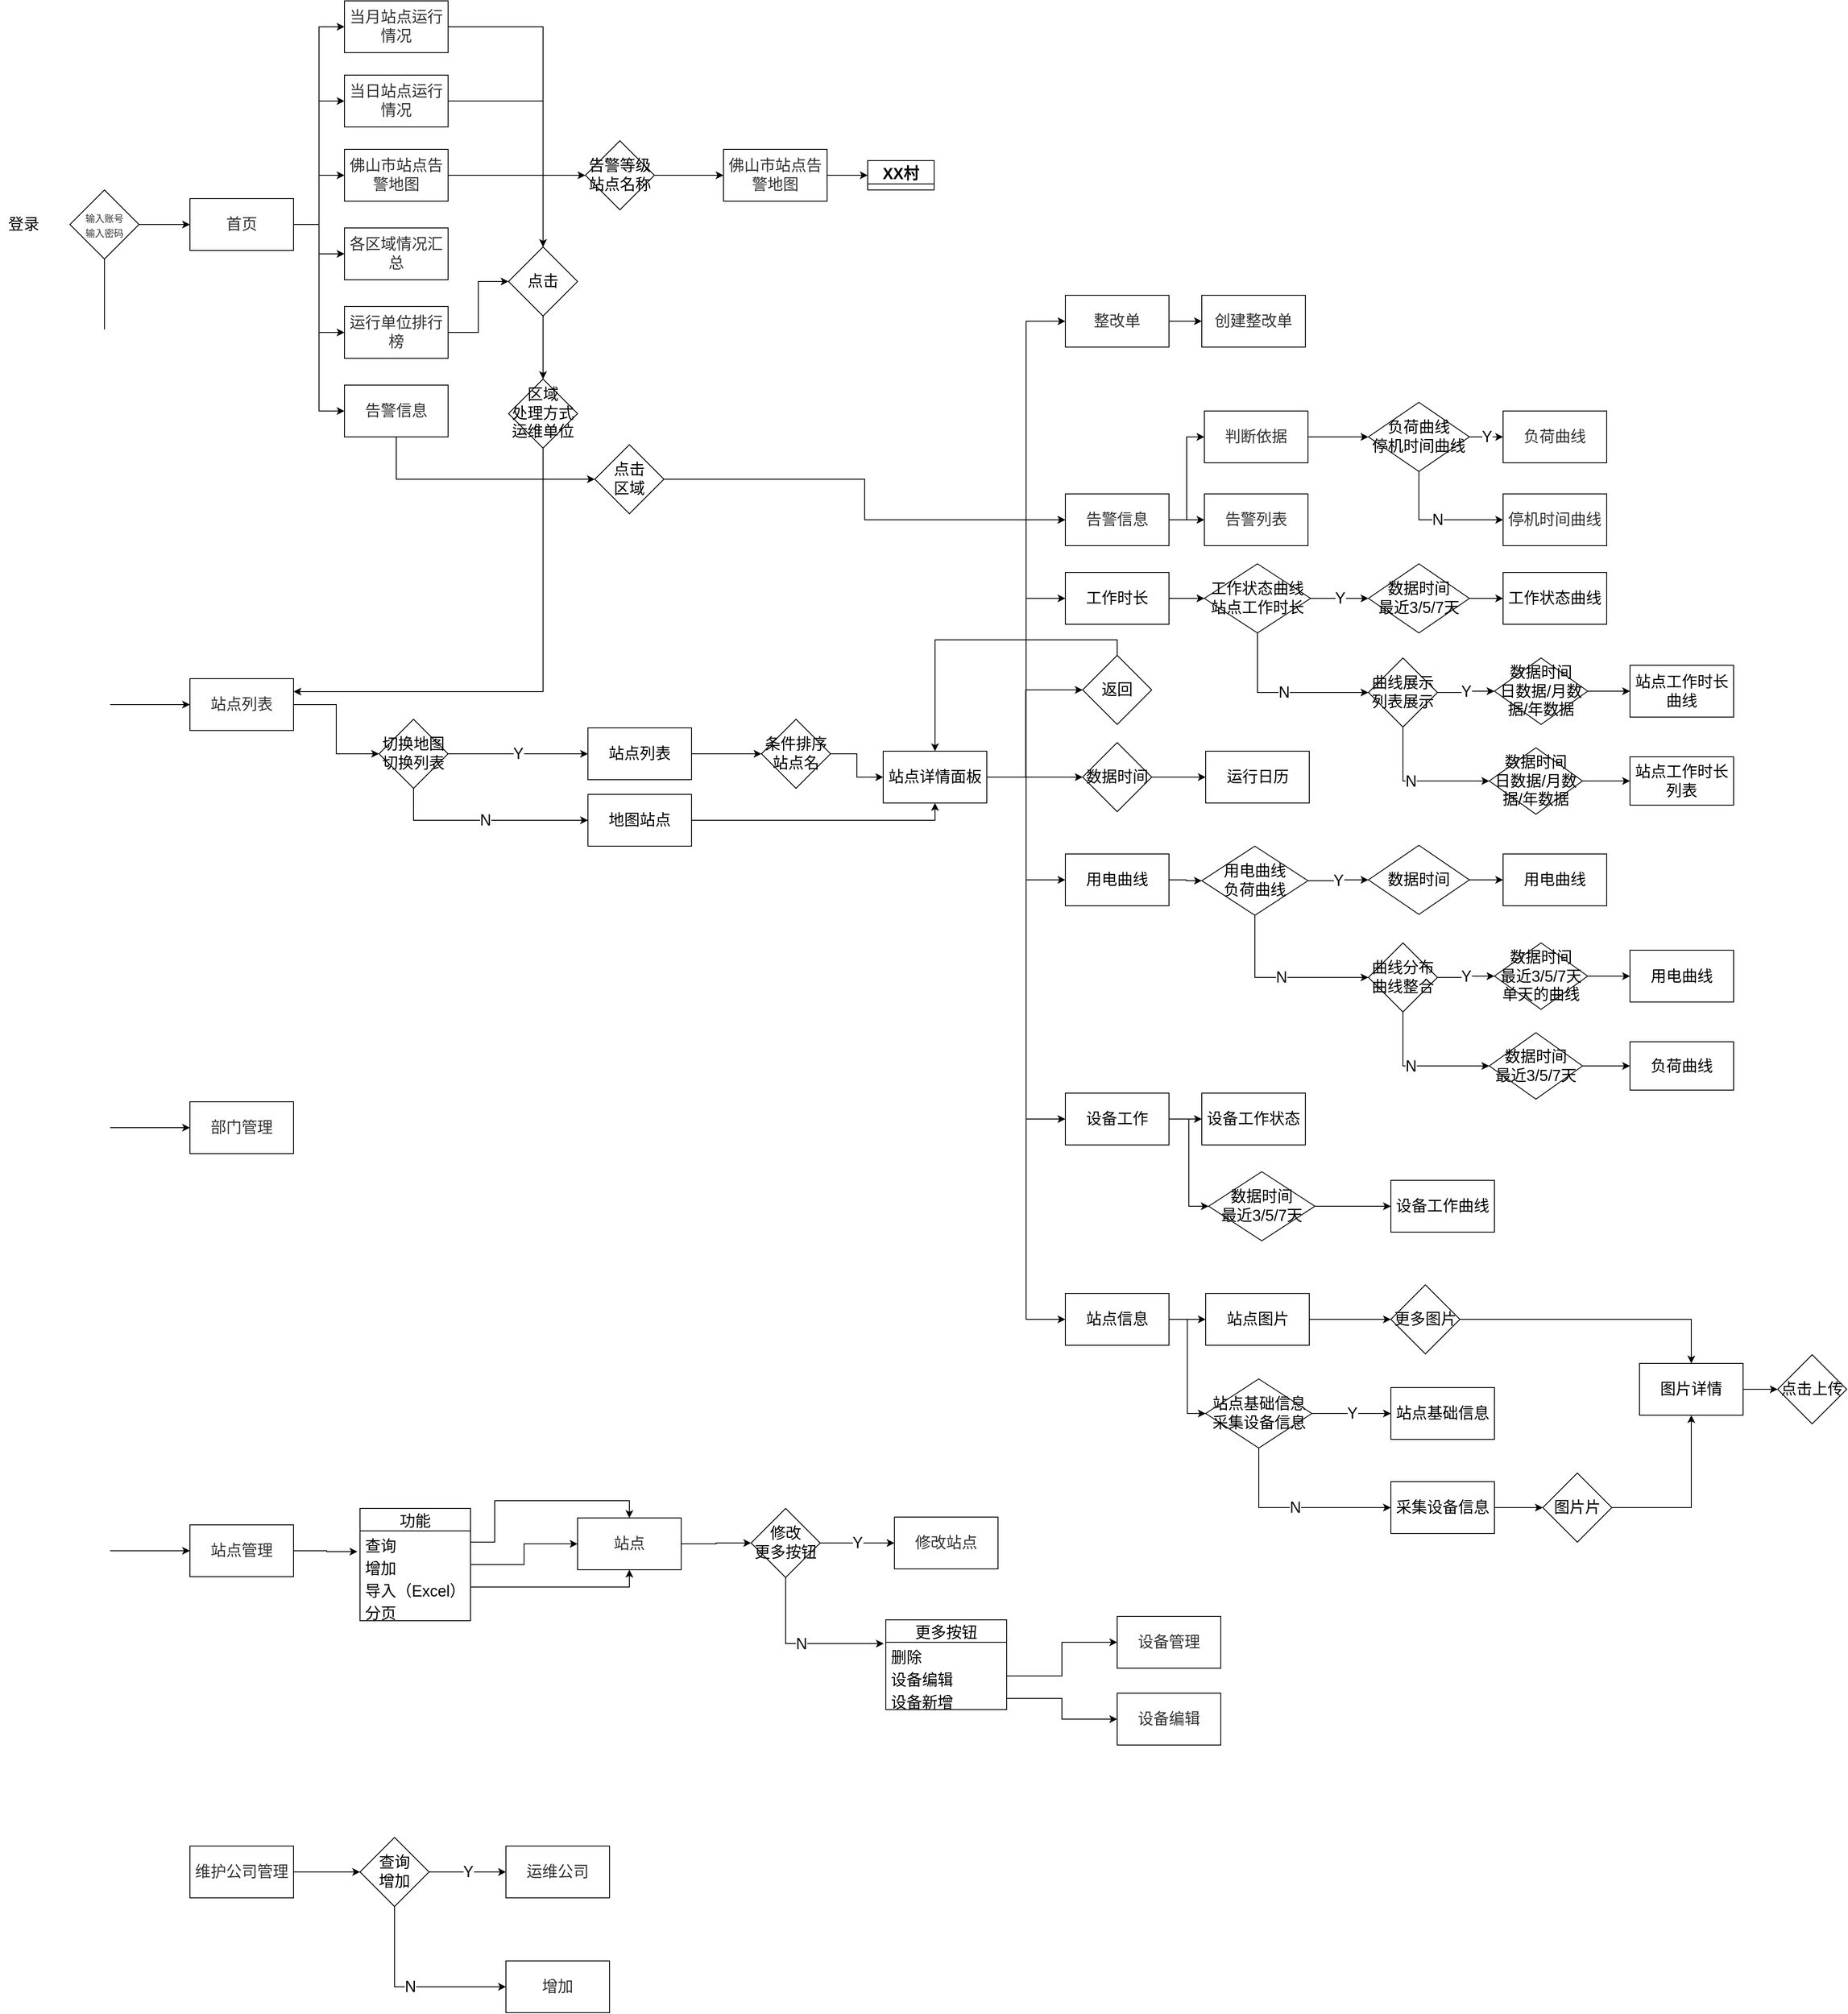 <mxfile version="20.2.3" type="github">
  <diagram name="Page-1" id="edf60f1a-56cd-e834-aa8a-f176f3a09ee4">
    <mxGraphModel dx="1483" dy="781" grid="0" gridSize="10" guides="1" tooltips="1" connect="1" arrows="1" fold="1" page="1" pageScale="1" pageWidth="3000" pageHeight="5000" background="none" math="0" shadow="0">
      <root>
        <mxCell id="0" />
        <mxCell id="1" parent="0" />
        <mxCell id="w_8EXkbutIeRQx0IGn0U-2" value="&lt;font style=&quot;font-size: 18px;&quot;&gt;登录&lt;/font&gt;" style="text;html=1;resizable=0;autosize=1;align=center;verticalAlign=middle;points=[];fillColor=none;strokeColor=none;rounded=0;" vertex="1" parent="1">
          <mxGeometry x="18" y="415" width="54" height="34" as="geometry" />
        </mxCell>
        <mxCell id="w_8EXkbutIeRQx0IGn0U-55" style="edgeStyle=orthogonalEdgeStyle;rounded=0;orthogonalLoop=1;jettySize=auto;html=1;entryX=0;entryY=0.5;entryDx=0;entryDy=0;fontFamily=Helvetica;fontSize=18;" edge="1" parent="1" source="w_8EXkbutIeRQx0IGn0U-3" target="w_8EXkbutIeRQx0IGn0U-7">
          <mxGeometry relative="1" as="geometry" />
        </mxCell>
        <mxCell id="w_8EXkbutIeRQx0IGn0U-56" style="edgeStyle=orthogonalEdgeStyle;rounded=0;orthogonalLoop=1;jettySize=auto;html=1;entryX=0;entryY=0.5;entryDx=0;entryDy=0;fontFamily=Helvetica;fontSize=18;" edge="1" parent="1" source="w_8EXkbutIeRQx0IGn0U-3" target="w_8EXkbutIeRQx0IGn0U-8">
          <mxGeometry relative="1" as="geometry" />
        </mxCell>
        <mxCell id="w_8EXkbutIeRQx0IGn0U-57" style="edgeStyle=orthogonalEdgeStyle;rounded=0;orthogonalLoop=1;jettySize=auto;html=1;entryX=0;entryY=0.5;entryDx=0;entryDy=0;fontFamily=Helvetica;fontSize=18;" edge="1" parent="1" source="w_8EXkbutIeRQx0IGn0U-3" target="w_8EXkbutIeRQx0IGn0U-9">
          <mxGeometry relative="1" as="geometry" />
        </mxCell>
        <mxCell id="w_8EXkbutIeRQx0IGn0U-59" style="edgeStyle=orthogonalEdgeStyle;rounded=0;orthogonalLoop=1;jettySize=auto;html=1;entryX=0;entryY=0.5;entryDx=0;entryDy=0;fontFamily=Helvetica;fontSize=18;" edge="1" parent="1" source="w_8EXkbutIeRQx0IGn0U-3" target="w_8EXkbutIeRQx0IGn0U-10">
          <mxGeometry relative="1" as="geometry" />
        </mxCell>
        <mxCell id="w_8EXkbutIeRQx0IGn0U-60" style="edgeStyle=orthogonalEdgeStyle;rounded=0;orthogonalLoop=1;jettySize=auto;html=1;entryX=0;entryY=0.5;entryDx=0;entryDy=0;fontFamily=Helvetica;fontSize=18;" edge="1" parent="1" source="w_8EXkbutIeRQx0IGn0U-3" target="w_8EXkbutIeRQx0IGn0U-11">
          <mxGeometry relative="1" as="geometry" />
        </mxCell>
        <mxCell id="w_8EXkbutIeRQx0IGn0U-61" style="edgeStyle=orthogonalEdgeStyle;rounded=0;orthogonalLoop=1;jettySize=auto;html=1;entryX=0;entryY=0.5;entryDx=0;entryDy=0;fontFamily=Helvetica;fontSize=18;" edge="1" parent="1" source="w_8EXkbutIeRQx0IGn0U-3" target="w_8EXkbutIeRQx0IGn0U-12">
          <mxGeometry relative="1" as="geometry" />
        </mxCell>
        <mxCell id="w_8EXkbutIeRQx0IGn0U-3" value="&lt;span style=&quot;color: rgb(50, 50, 50); font-size: 18px; background-color: rgba(255, 255, 255, 0.01);&quot;&gt;首页&lt;/span&gt;" style="rounded=0;whiteSpace=wrap;html=1;fontSize=14;" vertex="1" parent="1">
          <mxGeometry x="238" y="402" width="120" height="60" as="geometry" />
        </mxCell>
        <mxCell id="w_8EXkbutIeRQx0IGn0U-172" style="edgeStyle=orthogonalEdgeStyle;rounded=0;orthogonalLoop=1;jettySize=auto;html=1;entryX=0;entryY=0.5;entryDx=0;entryDy=0;fontFamily=Helvetica;fontSize=18;exitX=0.5;exitY=1;exitDx=0;exitDy=0;" edge="1" parent="1" source="w_8EXkbutIeRQx0IGn0U-4" target="w_8EXkbutIeRQx0IGn0U-13">
          <mxGeometry relative="1" as="geometry" />
        </mxCell>
        <mxCell id="w_8EXkbutIeRQx0IGn0U-173" style="edgeStyle=orthogonalEdgeStyle;rounded=0;orthogonalLoop=1;jettySize=auto;html=1;entryX=0;entryY=0.5;entryDx=0;entryDy=0;fontFamily=Helvetica;fontSize=18;" edge="1" parent="1" source="w_8EXkbutIeRQx0IGn0U-4" target="w_8EXkbutIeRQx0IGn0U-3">
          <mxGeometry relative="1" as="geometry" />
        </mxCell>
        <mxCell id="w_8EXkbutIeRQx0IGn0U-175" style="edgeStyle=orthogonalEdgeStyle;rounded=0;orthogonalLoop=1;jettySize=auto;html=1;entryX=0;entryY=0.5;entryDx=0;entryDy=0;fontFamily=Helvetica;fontSize=18;" edge="1" parent="1" source="w_8EXkbutIeRQx0IGn0U-4" target="w_8EXkbutIeRQx0IGn0U-174">
          <mxGeometry relative="1" as="geometry">
            <Array as="points">
              <mxPoint x="139" y="1478" />
            </Array>
          </mxGeometry>
        </mxCell>
        <mxCell id="w_8EXkbutIeRQx0IGn0U-210" style="edgeStyle=orthogonalEdgeStyle;rounded=0;orthogonalLoop=1;jettySize=auto;html=1;entryX=0;entryY=0.5;entryDx=0;entryDy=0;fontFamily=Helvetica;fontSize=18;" edge="1" parent="1" source="w_8EXkbutIeRQx0IGn0U-4" target="w_8EXkbutIeRQx0IGn0U-176">
          <mxGeometry relative="1" as="geometry">
            <Array as="points">
              <mxPoint x="139" y="1968" />
            </Array>
          </mxGeometry>
        </mxCell>
        <mxCell id="w_8EXkbutIeRQx0IGn0U-4" value="&lt;font face=&quot;Arial&quot; color=&quot;#323232&quot;&gt;&lt;span style=&quot;font-size: 11px; background-color: rgba(255, 255, 255, 0.01);&quot;&gt;输入账号&lt;br&gt;输入密码&lt;br&gt;&lt;/span&gt;&lt;/font&gt;" style="rhombus;whiteSpace=wrap;html=1;fontSize=14;" vertex="1" parent="1">
          <mxGeometry x="99" y="392" width="80" height="80" as="geometry" />
        </mxCell>
        <mxCell id="w_8EXkbutIeRQx0IGn0U-7" value="&lt;span style=&quot;color: rgb(50, 50, 50); font-size: 18px; background-color: rgba(255, 255, 255, 0.01);&quot;&gt;当月站点运行情况&lt;/span&gt;" style="rounded=0;whiteSpace=wrap;html=1;fontSize=14;" vertex="1" parent="1">
          <mxGeometry x="417" y="173" width="120" height="60" as="geometry" />
        </mxCell>
        <mxCell id="w_8EXkbutIeRQx0IGn0U-25" style="edgeStyle=orthogonalEdgeStyle;rounded=0;orthogonalLoop=1;jettySize=auto;html=1;fontFamily=Helvetica;fontSize=18;entryX=0.5;entryY=0;entryDx=0;entryDy=0;" edge="1" parent="1" source="w_8EXkbutIeRQx0IGn0U-8" target="w_8EXkbutIeRQx0IGn0U-18">
          <mxGeometry relative="1" as="geometry">
            <mxPoint x="651" y="289" as="targetPoint" />
          </mxGeometry>
        </mxCell>
        <mxCell id="w_8EXkbutIeRQx0IGn0U-8" value="&lt;span style=&quot;color: rgb(50, 50, 50); font-size: 18px; background-color: rgba(255, 255, 255, 0.01);&quot;&gt;当日站点运行情况&lt;/span&gt;" style="rounded=0;whiteSpace=wrap;html=1;fontSize=14;" vertex="1" parent="1">
          <mxGeometry x="417" y="259" width="120" height="60" as="geometry" />
        </mxCell>
        <mxCell id="w_8EXkbutIeRQx0IGn0U-30" style="edgeStyle=orthogonalEdgeStyle;rounded=0;orthogonalLoop=1;jettySize=auto;html=1;entryX=0;entryY=0.5;entryDx=0;entryDy=0;fontFamily=Helvetica;fontSize=18;" edge="1" parent="1" source="w_8EXkbutIeRQx0IGn0U-9" target="w_8EXkbutIeRQx0IGn0U-29">
          <mxGeometry relative="1" as="geometry" />
        </mxCell>
        <mxCell id="w_8EXkbutIeRQx0IGn0U-9" value="&lt;span style=&quot;color: rgb(50, 50, 50); font-size: 18px; background-color: rgba(255, 255, 255, 0.01);&quot;&gt;佛山市站点告警地图&lt;/span&gt;" style="rounded=0;whiteSpace=wrap;html=1;fontSize=14;" vertex="1" parent="1">
          <mxGeometry x="417" y="345" width="120" height="60" as="geometry" />
        </mxCell>
        <mxCell id="w_8EXkbutIeRQx0IGn0U-36" style="edgeStyle=orthogonalEdgeStyle;rounded=0;orthogonalLoop=1;jettySize=auto;html=1;fontFamily=Helvetica;fontSize=18;exitX=1;exitY=0.5;exitDx=0;exitDy=0;" edge="1" parent="1" source="w_8EXkbutIeRQx0IGn0U-11" target="w_8EXkbutIeRQx0IGn0U-18">
          <mxGeometry relative="1" as="geometry" />
        </mxCell>
        <mxCell id="w_8EXkbutIeRQx0IGn0U-10" value="&lt;font color=&quot;#323232&quot;&gt;&lt;span style=&quot;font-size: 18px; background-color: rgba(255, 255, 255, 0.01);&quot;&gt;各区域情况汇总&lt;/span&gt;&lt;/font&gt;" style="rounded=0;whiteSpace=wrap;html=1;fontSize=14;" vertex="1" parent="1">
          <mxGeometry x="417" y="436" width="120" height="60" as="geometry" />
        </mxCell>
        <mxCell id="w_8EXkbutIeRQx0IGn0U-11" value="&lt;font color=&quot;#323232&quot;&gt;&lt;span style=&quot;font-size: 18px; background-color: rgba(255, 255, 255, 0.01);&quot;&gt;运行单位排行榜&lt;/span&gt;&lt;/font&gt;" style="rounded=0;whiteSpace=wrap;html=1;fontSize=14;" vertex="1" parent="1">
          <mxGeometry x="417" y="527" width="120" height="60" as="geometry" />
        </mxCell>
        <mxCell id="w_8EXkbutIeRQx0IGn0U-43" style="edgeStyle=orthogonalEdgeStyle;rounded=0;orthogonalLoop=1;jettySize=auto;html=1;entryX=0;entryY=0.5;entryDx=0;entryDy=0;fontFamily=Helvetica;fontSize=18;" edge="1" parent="1" source="w_8EXkbutIeRQx0IGn0U-12" target="w_8EXkbutIeRQx0IGn0U-42">
          <mxGeometry relative="1" as="geometry">
            <Array as="points">
              <mxPoint x="477" y="727" />
            </Array>
          </mxGeometry>
        </mxCell>
        <mxCell id="w_8EXkbutIeRQx0IGn0U-12" value="&lt;font color=&quot;#323232&quot;&gt;&lt;span style=&quot;font-size: 18px; background-color: rgba(255, 255, 255, 0.01);&quot;&gt;告警信息&lt;/span&gt;&lt;/font&gt;" style="rounded=0;whiteSpace=wrap;html=1;fontSize=14;" vertex="1" parent="1">
          <mxGeometry x="417" y="618" width="120" height="60" as="geometry" />
        </mxCell>
        <mxCell id="w_8EXkbutIeRQx0IGn0U-47" style="edgeStyle=orthogonalEdgeStyle;rounded=0;orthogonalLoop=1;jettySize=auto;html=1;entryX=0;entryY=0.5;entryDx=0;entryDy=0;fontFamily=Helvetica;fontSize=18;" edge="1" parent="1" source="w_8EXkbutIeRQx0IGn0U-13" target="w_8EXkbutIeRQx0IGn0U-45">
          <mxGeometry relative="1" as="geometry" />
        </mxCell>
        <mxCell id="w_8EXkbutIeRQx0IGn0U-13" value="&lt;span style=&quot;color: rgb(50, 50, 50); font-size: 18px; background-color: rgba(255, 255, 255, 0.01);&quot;&gt;站点列表&lt;/span&gt;" style="rounded=0;whiteSpace=wrap;html=1;fontSize=14;" vertex="1" parent="1">
          <mxGeometry x="238" y="958" width="120" height="60" as="geometry" />
        </mxCell>
        <mxCell id="w_8EXkbutIeRQx0IGn0U-38" style="edgeStyle=orthogonalEdgeStyle;rounded=0;orthogonalLoop=1;jettySize=auto;html=1;entryX=0.5;entryY=0;entryDx=0;entryDy=0;fontFamily=Helvetica;fontSize=18;" edge="1" parent="1" source="w_8EXkbutIeRQx0IGn0U-18" target="w_8EXkbutIeRQx0IGn0U-37">
          <mxGeometry relative="1" as="geometry" />
        </mxCell>
        <mxCell id="w_8EXkbutIeRQx0IGn0U-18" value="点击&lt;br&gt;" style="rhombus;whiteSpace=wrap;html=1;fontFamily=Helvetica;fontSize=18;" vertex="1" parent="1">
          <mxGeometry x="607" y="458" width="80" height="80" as="geometry" />
        </mxCell>
        <mxCell id="w_8EXkbutIeRQx0IGn0U-19" value="" style="edgeStyle=orthogonalEdgeStyle;rounded=0;orthogonalLoop=1;jettySize=auto;html=1;fontFamily=Helvetica;fontSize=18;entryX=0.5;entryY=0;entryDx=0;entryDy=0;endArrow=none;" edge="1" parent="1" source="w_8EXkbutIeRQx0IGn0U-7" target="w_8EXkbutIeRQx0IGn0U-18">
          <mxGeometry relative="1" as="geometry">
            <mxPoint x="358" y="782" as="targetPoint" />
            <mxPoint x="537" y="203.0" as="sourcePoint" />
            <Array as="points" />
          </mxGeometry>
        </mxCell>
        <mxCell id="w_8EXkbutIeRQx0IGn0U-51" style="edgeStyle=orthogonalEdgeStyle;rounded=0;orthogonalLoop=1;jettySize=auto;html=1;fontFamily=Helvetica;fontSize=18;" edge="1" parent="1" source="w_8EXkbutIeRQx0IGn0U-23" target="w_8EXkbutIeRQx0IGn0U-46">
          <mxGeometry relative="1" as="geometry" />
        </mxCell>
        <mxCell id="w_8EXkbutIeRQx0IGn0U-23" value="站点列表" style="rounded=0;whiteSpace=wrap;html=1;fontFamily=Helvetica;fontSize=18;" vertex="1" parent="1">
          <mxGeometry x="699" y="1015" width="120" height="60" as="geometry" />
        </mxCell>
        <mxCell id="w_8EXkbutIeRQx0IGn0U-32" style="edgeStyle=orthogonalEdgeStyle;rounded=0;orthogonalLoop=1;jettySize=auto;html=1;entryX=0;entryY=0.5;entryDx=0;entryDy=0;fontFamily=Helvetica;fontSize=18;" edge="1" parent="1" source="w_8EXkbutIeRQx0IGn0U-29" target="w_8EXkbutIeRQx0IGn0U-31">
          <mxGeometry relative="1" as="geometry" />
        </mxCell>
        <mxCell id="w_8EXkbutIeRQx0IGn0U-29" value="告警等级&lt;br&gt;站点名称" style="rhombus;whiteSpace=wrap;html=1;fontFamily=Helvetica;fontSize=18;" vertex="1" parent="1">
          <mxGeometry x="696" y="335" width="80" height="80" as="geometry" />
        </mxCell>
        <mxCell id="w_8EXkbutIeRQx0IGn0U-35" style="edgeStyle=orthogonalEdgeStyle;rounded=0;orthogonalLoop=1;jettySize=auto;html=1;exitX=1;exitY=0.5;exitDx=0;exitDy=0;entryX=0;entryY=0.5;entryDx=0;entryDy=0;fontFamily=Helvetica;fontSize=18;" edge="1" parent="1" source="w_8EXkbutIeRQx0IGn0U-31" target="w_8EXkbutIeRQx0IGn0U-33">
          <mxGeometry relative="1" as="geometry" />
        </mxCell>
        <mxCell id="w_8EXkbutIeRQx0IGn0U-31" value="&lt;font color=&quot;#323232&quot;&gt;&lt;span style=&quot;font-size: 18px; background-color: rgba(255, 255, 255, 0.01);&quot;&gt;佛山市站点告警地图&lt;/span&gt;&lt;/font&gt;" style="rounded=0;whiteSpace=wrap;html=1;fontSize=14;" vertex="1" parent="1">
          <mxGeometry x="856" y="345" width="120" height="60" as="geometry" />
        </mxCell>
        <mxCell id="w_8EXkbutIeRQx0IGn0U-33" value="XX村" style="swimlane;fontFamily=Helvetica;fontSize=18;startSize=27;" vertex="1" collapsed="1" parent="1">
          <mxGeometry x="1023" y="358" width="77" height="34" as="geometry">
            <mxRectangle x="1032" y="308" width="144" height="134" as="alternateBounds" />
          </mxGeometry>
        </mxCell>
        <mxCell id="w_8EXkbutIeRQx0IGn0U-34" value="告警时间&lt;br&gt;告警等级&lt;br&gt;告警内容" style="text;html=1;align=center;verticalAlign=middle;resizable=0;points=[];autosize=1;strokeColor=none;fillColor=none;fontSize=18;fontFamily=Helvetica;" vertex="1" parent="w_8EXkbutIeRQx0IGn0U-33">
          <mxGeometry x="29" y="42" width="90" height="77" as="geometry" />
        </mxCell>
        <mxCell id="w_8EXkbutIeRQx0IGn0U-39" style="edgeStyle=orthogonalEdgeStyle;rounded=0;orthogonalLoop=1;jettySize=auto;html=1;entryX=1;entryY=0.25;entryDx=0;entryDy=0;fontFamily=Helvetica;fontSize=18;exitX=0.5;exitY=1;exitDx=0;exitDy=0;" edge="1" parent="1" source="w_8EXkbutIeRQx0IGn0U-37" target="w_8EXkbutIeRQx0IGn0U-13">
          <mxGeometry relative="1" as="geometry" />
        </mxCell>
        <mxCell id="w_8EXkbutIeRQx0IGn0U-37" value="区域&lt;br&gt;处理方式&lt;br&gt;运维单位" style="rhombus;whiteSpace=wrap;html=1;fontFamily=Helvetica;fontSize=18;" vertex="1" parent="1">
          <mxGeometry x="607" y="611" width="80" height="80" as="geometry" />
        </mxCell>
        <mxCell id="w_8EXkbutIeRQx0IGn0U-131" style="edgeStyle=orthogonalEdgeStyle;rounded=0;orthogonalLoop=1;jettySize=auto;html=1;entryX=0;entryY=0.5;entryDx=0;entryDy=0;fontFamily=Helvetica;fontSize=18;" edge="1" parent="1" source="w_8EXkbutIeRQx0IGn0U-40" target="w_8EXkbutIeRQx0IGn0U-129">
          <mxGeometry relative="1" as="geometry" />
        </mxCell>
        <mxCell id="w_8EXkbutIeRQx0IGn0U-132" style="edgeStyle=orthogonalEdgeStyle;rounded=0;orthogonalLoop=1;jettySize=auto;html=1;entryX=0;entryY=0.5;entryDx=0;entryDy=0;fontFamily=Helvetica;fontSize=18;" edge="1" parent="1" source="w_8EXkbutIeRQx0IGn0U-40" target="w_8EXkbutIeRQx0IGn0U-128">
          <mxGeometry relative="1" as="geometry" />
        </mxCell>
        <mxCell id="w_8EXkbutIeRQx0IGn0U-40" value="&lt;font color=&quot;#323232&quot;&gt;&lt;span style=&quot;font-size: 18px; background-color: rgba(255, 255, 255, 0.01);&quot;&gt;告警信息&lt;/span&gt;&lt;/font&gt;" style="rounded=0;whiteSpace=wrap;html=1;fontSize=14;" vertex="1" parent="1">
          <mxGeometry x="1252" y="744" width="120" height="60" as="geometry" />
        </mxCell>
        <mxCell id="w_8EXkbutIeRQx0IGn0U-44" style="edgeStyle=orthogonalEdgeStyle;rounded=0;orthogonalLoop=1;jettySize=auto;html=1;entryX=0;entryY=0.5;entryDx=0;entryDy=0;fontFamily=Helvetica;fontSize=18;" edge="1" parent="1" source="w_8EXkbutIeRQx0IGn0U-42" target="w_8EXkbutIeRQx0IGn0U-40">
          <mxGeometry relative="1" as="geometry" />
        </mxCell>
        <mxCell id="w_8EXkbutIeRQx0IGn0U-42" value="点击&lt;br&gt;区域" style="rhombus;whiteSpace=wrap;html=1;fontFamily=Helvetica;fontSize=18;" vertex="1" parent="1">
          <mxGeometry x="707" y="687" width="80" height="80" as="geometry" />
        </mxCell>
        <mxCell id="w_8EXkbutIeRQx0IGn0U-49" value="Y" style="edgeStyle=orthogonalEdgeStyle;rounded=0;orthogonalLoop=1;jettySize=auto;html=1;entryX=0;entryY=0.5;entryDx=0;entryDy=0;fontFamily=Helvetica;fontSize=18;" edge="1" parent="1" source="w_8EXkbutIeRQx0IGn0U-45" target="w_8EXkbutIeRQx0IGn0U-23">
          <mxGeometry relative="1" as="geometry" />
        </mxCell>
        <mxCell id="w_8EXkbutIeRQx0IGn0U-50" value="N" style="edgeStyle=orthogonalEdgeStyle;rounded=0;orthogonalLoop=1;jettySize=auto;html=1;entryX=0;entryY=0.5;entryDx=0;entryDy=0;fontFamily=Helvetica;fontSize=18;exitX=0.5;exitY=1;exitDx=0;exitDy=0;" edge="1" parent="1" source="w_8EXkbutIeRQx0IGn0U-45" target="w_8EXkbutIeRQx0IGn0U-48">
          <mxGeometry relative="1" as="geometry" />
        </mxCell>
        <mxCell id="w_8EXkbutIeRQx0IGn0U-45" value="切换地图&lt;br&gt;切换列表" style="rhombus;whiteSpace=wrap;html=1;fontFamily=Helvetica;fontSize=18;" vertex="1" parent="1">
          <mxGeometry x="457" y="1005" width="80" height="80" as="geometry" />
        </mxCell>
        <mxCell id="w_8EXkbutIeRQx0IGn0U-54" style="edgeStyle=orthogonalEdgeStyle;rounded=0;orthogonalLoop=1;jettySize=auto;html=1;entryX=0;entryY=0.5;entryDx=0;entryDy=0;fontFamily=Helvetica;fontSize=18;" edge="1" parent="1" source="w_8EXkbutIeRQx0IGn0U-46" target="w_8EXkbutIeRQx0IGn0U-52">
          <mxGeometry relative="1" as="geometry" />
        </mxCell>
        <mxCell id="w_8EXkbutIeRQx0IGn0U-46" value="条件排序&lt;br&gt;站点名" style="rhombus;whiteSpace=wrap;html=1;fontFamily=Helvetica;fontSize=18;" vertex="1" parent="1">
          <mxGeometry x="900" y="1005" width="80" height="80" as="geometry" />
        </mxCell>
        <mxCell id="w_8EXkbutIeRQx0IGn0U-53" style="edgeStyle=orthogonalEdgeStyle;rounded=0;orthogonalLoop=1;jettySize=auto;html=1;entryX=0.5;entryY=1;entryDx=0;entryDy=0;fontFamily=Helvetica;fontSize=18;" edge="1" parent="1" source="w_8EXkbutIeRQx0IGn0U-48" target="w_8EXkbutIeRQx0IGn0U-52">
          <mxGeometry relative="1" as="geometry" />
        </mxCell>
        <mxCell id="w_8EXkbutIeRQx0IGn0U-48" value="地图站点" style="rounded=0;whiteSpace=wrap;html=1;fontFamily=Helvetica;fontSize=18;" vertex="1" parent="1">
          <mxGeometry x="699" y="1092" width="120" height="60" as="geometry" />
        </mxCell>
        <mxCell id="w_8EXkbutIeRQx0IGn0U-73" style="edgeStyle=orthogonalEdgeStyle;rounded=0;orthogonalLoop=1;jettySize=auto;html=1;entryX=0;entryY=0.5;entryDx=0;entryDy=0;fontFamily=Helvetica;fontSize=18;" edge="1" parent="1" source="w_8EXkbutIeRQx0IGn0U-52" target="w_8EXkbutIeRQx0IGn0U-62">
          <mxGeometry relative="1" as="geometry" />
        </mxCell>
        <mxCell id="w_8EXkbutIeRQx0IGn0U-74" style="edgeStyle=orthogonalEdgeStyle;rounded=0;orthogonalLoop=1;jettySize=auto;html=1;entryX=0;entryY=0.5;entryDx=0;entryDy=0;fontFamily=Helvetica;fontSize=18;" edge="1" parent="1" source="w_8EXkbutIeRQx0IGn0U-52" target="w_8EXkbutIeRQx0IGn0U-40">
          <mxGeometry relative="1" as="geometry" />
        </mxCell>
        <mxCell id="w_8EXkbutIeRQx0IGn0U-109" style="edgeStyle=orthogonalEdgeStyle;rounded=0;orthogonalLoop=1;jettySize=auto;html=1;fontFamily=Helvetica;fontSize=18;" edge="1" parent="1" source="w_8EXkbutIeRQx0IGn0U-52" target="w_8EXkbutIeRQx0IGn0U-108">
          <mxGeometry relative="1" as="geometry" />
        </mxCell>
        <mxCell id="w_8EXkbutIeRQx0IGn0U-111" style="edgeStyle=orthogonalEdgeStyle;rounded=0;orthogonalLoop=1;jettySize=auto;html=1;entryX=0;entryY=0.5;entryDx=0;entryDy=0;fontFamily=Helvetica;fontSize=18;" edge="1" parent="1" source="w_8EXkbutIeRQx0IGn0U-52" target="w_8EXkbutIeRQx0IGn0U-65">
          <mxGeometry relative="1" as="geometry" />
        </mxCell>
        <mxCell id="w_8EXkbutIeRQx0IGn0U-142" style="edgeStyle=orthogonalEdgeStyle;rounded=0;orthogonalLoop=1;jettySize=auto;html=1;entryX=0;entryY=0.5;entryDx=0;entryDy=0;fontFamily=Helvetica;fontSize=18;" edge="1" parent="1" source="w_8EXkbutIeRQx0IGn0U-52" target="w_8EXkbutIeRQx0IGn0U-64">
          <mxGeometry relative="1" as="geometry" />
        </mxCell>
        <mxCell id="w_8EXkbutIeRQx0IGn0U-162" style="edgeStyle=orthogonalEdgeStyle;rounded=0;orthogonalLoop=1;jettySize=auto;html=1;entryX=0;entryY=0.5;entryDx=0;entryDy=0;fontFamily=Helvetica;fontSize=18;" edge="1" parent="1" source="w_8EXkbutIeRQx0IGn0U-52" target="w_8EXkbutIeRQx0IGn0U-143">
          <mxGeometry relative="1" as="geometry" />
        </mxCell>
        <mxCell id="w_8EXkbutIeRQx0IGn0U-165" style="edgeStyle=orthogonalEdgeStyle;rounded=0;orthogonalLoop=1;jettySize=auto;html=1;entryX=0;entryY=0.5;entryDx=0;entryDy=0;fontFamily=Helvetica;fontSize=18;" edge="1" parent="1" source="w_8EXkbutIeRQx0IGn0U-52" target="w_8EXkbutIeRQx0IGn0U-164">
          <mxGeometry relative="1" as="geometry" />
        </mxCell>
        <mxCell id="w_8EXkbutIeRQx0IGn0U-169" style="edgeStyle=orthogonalEdgeStyle;rounded=0;orthogonalLoop=1;jettySize=auto;html=1;entryX=0;entryY=0.5;entryDx=0;entryDy=0;fontFamily=Helvetica;fontSize=18;" edge="1" parent="1" source="w_8EXkbutIeRQx0IGn0U-52" target="w_8EXkbutIeRQx0IGn0U-168">
          <mxGeometry relative="1" as="geometry">
            <Array as="points">
              <mxPoint x="1206" y="1072" />
              <mxPoint x="1206" y="971" />
            </Array>
          </mxGeometry>
        </mxCell>
        <mxCell id="w_8EXkbutIeRQx0IGn0U-52" value="站点详情面板" style="rounded=0;whiteSpace=wrap;html=1;fontFamily=Helvetica;fontSize=18;" vertex="1" parent="1">
          <mxGeometry x="1041" y="1042" width="120" height="60" as="geometry" />
        </mxCell>
        <mxCell id="w_8EXkbutIeRQx0IGn0U-77" style="edgeStyle=orthogonalEdgeStyle;rounded=0;orthogonalLoop=1;jettySize=auto;html=1;entryX=0;entryY=0.5;entryDx=0;entryDy=0;fontFamily=Helvetica;fontSize=18;" edge="1" parent="1" source="w_8EXkbutIeRQx0IGn0U-62" target="w_8EXkbutIeRQx0IGn0U-75">
          <mxGeometry relative="1" as="geometry" />
        </mxCell>
        <mxCell id="w_8EXkbutIeRQx0IGn0U-62" value="工作时长" style="rounded=0;whiteSpace=wrap;html=1;fontFamily=Helvetica;fontSize=18;" vertex="1" parent="1">
          <mxGeometry x="1252" y="835" width="120" height="60" as="geometry" />
        </mxCell>
        <mxCell id="w_8EXkbutIeRQx0IGn0U-63" value="设备工作曲线" style="rounded=0;whiteSpace=wrap;html=1;fontFamily=Helvetica;fontSize=18;" vertex="1" parent="1">
          <mxGeometry x="1629" y="1539" width="120" height="60" as="geometry" />
        </mxCell>
        <mxCell id="w_8EXkbutIeRQx0IGn0U-139" style="edgeStyle=orthogonalEdgeStyle;rounded=0;orthogonalLoop=1;jettySize=auto;html=1;entryX=0;entryY=0.5;entryDx=0;entryDy=0;fontFamily=Helvetica;fontSize=18;" edge="1" parent="1" source="w_8EXkbutIeRQx0IGn0U-64" target="w_8EXkbutIeRQx0IGn0U-100">
          <mxGeometry relative="1" as="geometry" />
        </mxCell>
        <mxCell id="w_8EXkbutIeRQx0IGn0U-140" style="edgeStyle=orthogonalEdgeStyle;rounded=0;orthogonalLoop=1;jettySize=auto;html=1;entryX=0;entryY=0.5;entryDx=0;entryDy=0;fontFamily=Helvetica;fontSize=18;" edge="1" parent="1" source="w_8EXkbutIeRQx0IGn0U-64" target="w_8EXkbutIeRQx0IGn0U-138">
          <mxGeometry relative="1" as="geometry" />
        </mxCell>
        <mxCell id="w_8EXkbutIeRQx0IGn0U-64" value="设备工作" style="rounded=0;whiteSpace=wrap;html=1;fontFamily=Helvetica;fontSize=18;" vertex="1" parent="1">
          <mxGeometry x="1252" y="1438" width="120" height="60" as="geometry" />
        </mxCell>
        <mxCell id="w_8EXkbutIeRQx0IGn0U-97" style="edgeStyle=orthogonalEdgeStyle;rounded=0;orthogonalLoop=1;jettySize=auto;html=1;fontFamily=Helvetica;fontSize=18;" edge="1" parent="1" source="w_8EXkbutIeRQx0IGn0U-65" target="w_8EXkbutIeRQx0IGn0U-96">
          <mxGeometry relative="1" as="geometry" />
        </mxCell>
        <mxCell id="w_8EXkbutIeRQx0IGn0U-65" value="用电曲线" style="rounded=0;whiteSpace=wrap;html=1;fontFamily=Helvetica;fontSize=18;" vertex="1" parent="1">
          <mxGeometry x="1252" y="1161" width="120" height="60" as="geometry" />
        </mxCell>
        <mxCell id="w_8EXkbutIeRQx0IGn0U-66" value="运行日历" style="rounded=0;whiteSpace=wrap;html=1;fontFamily=Helvetica;fontSize=18;" vertex="1" parent="1">
          <mxGeometry x="1414.5" y="1042" width="120" height="60" as="geometry" />
        </mxCell>
        <mxCell id="w_8EXkbutIeRQx0IGn0U-79" value="Y" style="edgeStyle=orthogonalEdgeStyle;rounded=0;orthogonalLoop=1;jettySize=auto;html=1;entryX=0;entryY=0.5;entryDx=0;entryDy=0;fontFamily=Helvetica;fontSize=18;" edge="1" parent="1" source="w_8EXkbutIeRQx0IGn0U-75" target="w_8EXkbutIeRQx0IGn0U-83">
          <mxGeometry relative="1" as="geometry">
            <mxPoint x="1627" y="865.0" as="targetPoint" />
          </mxGeometry>
        </mxCell>
        <mxCell id="w_8EXkbutIeRQx0IGn0U-80" value="N" style="edgeStyle=orthogonalEdgeStyle;rounded=0;orthogonalLoop=1;jettySize=auto;html=1;fontFamily=Helvetica;fontSize=18;exitX=0.5;exitY=1;exitDx=0;exitDy=0;entryX=0;entryY=0.5;entryDx=0;entryDy=0;" edge="1" parent="1" source="w_8EXkbutIeRQx0IGn0U-75" target="w_8EXkbutIeRQx0IGn0U-88">
          <mxGeometry relative="1" as="geometry">
            <mxPoint x="1574" y="974" as="targetPoint" />
            <Array as="points">
              <mxPoint x="1475" y="974" />
              <mxPoint x="1603" y="974" />
            </Array>
          </mxGeometry>
        </mxCell>
        <mxCell id="w_8EXkbutIeRQx0IGn0U-75" value="工作状态曲线&lt;br&gt;站点工作时长" style="rhombus;whiteSpace=wrap;html=1;fontFamily=Helvetica;fontSize=18;" vertex="1" parent="1">
          <mxGeometry x="1413" y="825" width="123" height="80" as="geometry" />
        </mxCell>
        <mxCell id="w_8EXkbutIeRQx0IGn0U-87" style="edgeStyle=orthogonalEdgeStyle;rounded=0;orthogonalLoop=1;jettySize=auto;html=1;entryX=0;entryY=0.5;entryDx=0;entryDy=0;fontFamily=Helvetica;fontSize=18;" edge="1" parent="1" source="w_8EXkbutIeRQx0IGn0U-83" target="w_8EXkbutIeRQx0IGn0U-84">
          <mxGeometry relative="1" as="geometry" />
        </mxCell>
        <mxCell id="w_8EXkbutIeRQx0IGn0U-83" value="数据时间&lt;br&gt;最近3/5/7天" style="rhombus;whiteSpace=wrap;html=1;fontFamily=Helvetica;fontSize=18;" vertex="1" parent="1">
          <mxGeometry x="1603" y="825" width="117" height="80" as="geometry" />
        </mxCell>
        <mxCell id="w_8EXkbutIeRQx0IGn0U-84" value="工作状态曲线" style="rounded=0;whiteSpace=wrap;html=1;fontFamily=Helvetica;fontSize=18;" vertex="1" parent="1">
          <mxGeometry x="1759" y="835" width="120" height="60" as="geometry" />
        </mxCell>
        <mxCell id="w_8EXkbutIeRQx0IGn0U-91" value="Y" style="edgeStyle=orthogonalEdgeStyle;rounded=0;orthogonalLoop=1;jettySize=auto;html=1;entryX=0;entryY=0.5;entryDx=0;entryDy=0;fontFamily=Helvetica;fontSize=18;" edge="1" parent="1" source="w_8EXkbutIeRQx0IGn0U-88" target="w_8EXkbutIeRQx0IGn0U-90">
          <mxGeometry relative="1" as="geometry" />
        </mxCell>
        <mxCell id="w_8EXkbutIeRQx0IGn0U-93" style="edgeStyle=orthogonalEdgeStyle;rounded=0;orthogonalLoop=1;jettySize=auto;html=1;entryX=0;entryY=0.5;entryDx=0;entryDy=0;fontFamily=Helvetica;fontSize=18;" edge="1" parent="1" source="w_8EXkbutIeRQx0IGn0U-88" target="w_8EXkbutIeRQx0IGn0U-105">
          <mxGeometry relative="1" as="geometry">
            <mxPoint x="1743" y="1077" as="targetPoint" />
            <Array as="points">
              <mxPoint x="1643" y="1077" />
            </Array>
          </mxGeometry>
        </mxCell>
        <mxCell id="w_8EXkbutIeRQx0IGn0U-94" value="N&lt;br&gt;" style="edgeLabel;html=1;align=center;verticalAlign=middle;resizable=0;points=[];fontSize=18;fontFamily=Helvetica;" vertex="1" connectable="0" parent="w_8EXkbutIeRQx0IGn0U-93">
          <mxGeometry x="-0.125" relative="1" as="geometry">
            <mxPoint as="offset" />
          </mxGeometry>
        </mxCell>
        <mxCell id="w_8EXkbutIeRQx0IGn0U-88" value="曲线展示&lt;br&gt;列表展示" style="rhombus;whiteSpace=wrap;html=1;fontFamily=Helvetica;fontSize=18;" vertex="1" parent="1">
          <mxGeometry x="1603" y="934" width="80" height="80" as="geometry" />
        </mxCell>
        <mxCell id="w_8EXkbutIeRQx0IGn0U-107" style="edgeStyle=orthogonalEdgeStyle;rounded=0;orthogonalLoop=1;jettySize=auto;html=1;entryX=0;entryY=0.5;entryDx=0;entryDy=0;fontFamily=Helvetica;fontSize=18;" edge="1" parent="1" source="w_8EXkbutIeRQx0IGn0U-90" target="w_8EXkbutIeRQx0IGn0U-102">
          <mxGeometry relative="1" as="geometry" />
        </mxCell>
        <mxCell id="w_8EXkbutIeRQx0IGn0U-90" value="数据时间&lt;br&gt;日数据/月数据/年数据" style="rhombus;whiteSpace=wrap;html=1;fontFamily=Helvetica;fontSize=18;" vertex="1" parent="1">
          <mxGeometry x="1749" y="934" width="108" height="77" as="geometry" />
        </mxCell>
        <mxCell id="w_8EXkbutIeRQx0IGn0U-126" value="Y" style="edgeStyle=orthogonalEdgeStyle;rounded=0;orthogonalLoop=1;jettySize=auto;html=1;entryX=0;entryY=0.5;entryDx=0;entryDy=0;fontFamily=Helvetica;fontSize=18;" edge="1" parent="1" source="w_8EXkbutIeRQx0IGn0U-96" target="w_8EXkbutIeRQx0IGn0U-124">
          <mxGeometry relative="1" as="geometry" />
        </mxCell>
        <mxCell id="w_8EXkbutIeRQx0IGn0U-127" value="N" style="edgeStyle=orthogonalEdgeStyle;rounded=0;orthogonalLoop=1;jettySize=auto;html=1;entryX=0;entryY=0.5;entryDx=0;entryDy=0;fontFamily=Helvetica;fontSize=18;exitX=0.5;exitY=1;exitDx=0;exitDy=0;" edge="1" parent="1" source="w_8EXkbutIeRQx0IGn0U-96" target="w_8EXkbutIeRQx0IGn0U-116">
          <mxGeometry relative="1" as="geometry" />
        </mxCell>
        <mxCell id="w_8EXkbutIeRQx0IGn0U-96" value="用电曲线&lt;br&gt;负荷曲线" style="rhombus;whiteSpace=wrap;html=1;fontFamily=Helvetica;fontSize=18;" vertex="1" parent="1">
          <mxGeometry x="1410" y="1152" width="123" height="80" as="geometry" />
        </mxCell>
        <mxCell id="w_8EXkbutIeRQx0IGn0U-100" value="设备工作状态" style="rounded=0;whiteSpace=wrap;html=1;fontFamily=Helvetica;fontSize=18;" vertex="1" parent="1">
          <mxGeometry x="1410" y="1438" width="120" height="60" as="geometry" />
        </mxCell>
        <mxCell id="w_8EXkbutIeRQx0IGn0U-102" value="站点工作时长曲线" style="rounded=0;whiteSpace=wrap;html=1;fontFamily=Helvetica;fontSize=18;" vertex="1" parent="1">
          <mxGeometry x="1906" y="942.5" width="120" height="60" as="geometry" />
        </mxCell>
        <mxCell id="w_8EXkbutIeRQx0IGn0U-104" value="站点工作时长列表" style="rounded=0;whiteSpace=wrap;html=1;fontFamily=Helvetica;fontSize=18;" vertex="1" parent="1">
          <mxGeometry x="1906" y="1048.5" width="120" height="56" as="geometry" />
        </mxCell>
        <mxCell id="w_8EXkbutIeRQx0IGn0U-106" style="edgeStyle=orthogonalEdgeStyle;rounded=0;orthogonalLoop=1;jettySize=auto;html=1;entryX=0;entryY=0.5;entryDx=0;entryDy=0;fontFamily=Helvetica;fontSize=18;" edge="1" parent="1" source="w_8EXkbutIeRQx0IGn0U-105" target="w_8EXkbutIeRQx0IGn0U-104">
          <mxGeometry relative="1" as="geometry" />
        </mxCell>
        <mxCell id="w_8EXkbutIeRQx0IGn0U-105" value="数据时间&lt;br&gt;日数据/月数据/年数据" style="rhombus;whiteSpace=wrap;html=1;fontFamily=Helvetica;fontSize=18;" vertex="1" parent="1">
          <mxGeometry x="1743" y="1038" width="108" height="77" as="geometry" />
        </mxCell>
        <mxCell id="w_8EXkbutIeRQx0IGn0U-110" style="edgeStyle=orthogonalEdgeStyle;rounded=0;orthogonalLoop=1;jettySize=auto;html=1;entryX=0;entryY=0.5;entryDx=0;entryDy=0;fontFamily=Helvetica;fontSize=18;" edge="1" parent="1" source="w_8EXkbutIeRQx0IGn0U-108" target="w_8EXkbutIeRQx0IGn0U-66">
          <mxGeometry relative="1" as="geometry" />
        </mxCell>
        <mxCell id="w_8EXkbutIeRQx0IGn0U-108" value="数据时间" style="rhombus;whiteSpace=wrap;html=1;fontFamily=Helvetica;fontSize=18;" vertex="1" parent="1">
          <mxGeometry x="1272" y="1032" width="80" height="80" as="geometry" />
        </mxCell>
        <mxCell id="w_8EXkbutIeRQx0IGn0U-113" value="Y" style="edgeStyle=orthogonalEdgeStyle;rounded=0;orthogonalLoop=1;jettySize=auto;html=1;entryX=0;entryY=0.5;entryDx=0;entryDy=0;fontFamily=Helvetica;fontSize=18;" edge="1" parent="1" source="w_8EXkbutIeRQx0IGn0U-116" target="w_8EXkbutIeRQx0IGn0U-118">
          <mxGeometry relative="1" as="geometry" />
        </mxCell>
        <mxCell id="w_8EXkbutIeRQx0IGn0U-114" style="edgeStyle=orthogonalEdgeStyle;rounded=0;orthogonalLoop=1;jettySize=auto;html=1;entryX=0;entryY=0.5;entryDx=0;entryDy=0;fontFamily=Helvetica;fontSize=18;" edge="1" parent="1" source="w_8EXkbutIeRQx0IGn0U-116" target="w_8EXkbutIeRQx0IGn0U-122">
          <mxGeometry relative="1" as="geometry">
            <mxPoint x="1743" y="1407" as="targetPoint" />
            <Array as="points">
              <mxPoint x="1643" y="1407" />
            </Array>
          </mxGeometry>
        </mxCell>
        <mxCell id="w_8EXkbutIeRQx0IGn0U-115" value="N&lt;br&gt;" style="edgeLabel;html=1;align=center;verticalAlign=middle;resizable=0;points=[];fontSize=18;fontFamily=Helvetica;" vertex="1" connectable="0" parent="w_8EXkbutIeRQx0IGn0U-114">
          <mxGeometry x="-0.125" relative="1" as="geometry">
            <mxPoint as="offset" />
          </mxGeometry>
        </mxCell>
        <mxCell id="w_8EXkbutIeRQx0IGn0U-116" value="曲线分布&lt;br&gt;曲线整合" style="rhombus;whiteSpace=wrap;html=1;fontFamily=Helvetica;fontSize=18;" vertex="1" parent="1">
          <mxGeometry x="1603" y="1264" width="80" height="80" as="geometry" />
        </mxCell>
        <mxCell id="w_8EXkbutIeRQx0IGn0U-117" style="edgeStyle=orthogonalEdgeStyle;rounded=0;orthogonalLoop=1;jettySize=auto;html=1;entryX=0;entryY=0.5;entryDx=0;entryDy=0;fontFamily=Helvetica;fontSize=18;" edge="1" parent="1" source="w_8EXkbutIeRQx0IGn0U-118" target="w_8EXkbutIeRQx0IGn0U-119">
          <mxGeometry relative="1" as="geometry" />
        </mxCell>
        <mxCell id="w_8EXkbutIeRQx0IGn0U-118" value="数据时间&lt;br&gt;最近3/5/7天&lt;br&gt;单天的曲线" style="rhombus;whiteSpace=wrap;html=1;fontFamily=Helvetica;fontSize=18;" vertex="1" parent="1">
          <mxGeometry x="1749" y="1264" width="108" height="77" as="geometry" />
        </mxCell>
        <mxCell id="w_8EXkbutIeRQx0IGn0U-119" value="用电曲线" style="rounded=0;whiteSpace=wrap;html=1;fontFamily=Helvetica;fontSize=18;" vertex="1" parent="1">
          <mxGeometry x="1906" y="1272.5" width="120" height="60" as="geometry" />
        </mxCell>
        <mxCell id="w_8EXkbutIeRQx0IGn0U-120" value="负荷曲线" style="rounded=0;whiteSpace=wrap;html=1;fontFamily=Helvetica;fontSize=18;" vertex="1" parent="1">
          <mxGeometry x="1906" y="1378.5" width="120" height="56" as="geometry" />
        </mxCell>
        <mxCell id="w_8EXkbutIeRQx0IGn0U-121" style="edgeStyle=orthogonalEdgeStyle;rounded=0;orthogonalLoop=1;jettySize=auto;html=1;entryX=0;entryY=0.5;entryDx=0;entryDy=0;fontFamily=Helvetica;fontSize=18;" edge="1" parent="1" source="w_8EXkbutIeRQx0IGn0U-122" target="w_8EXkbutIeRQx0IGn0U-120">
          <mxGeometry relative="1" as="geometry" />
        </mxCell>
        <mxCell id="w_8EXkbutIeRQx0IGn0U-122" value="数据时间&lt;br&gt;最近3/5/7天" style="rhombus;whiteSpace=wrap;html=1;fontFamily=Helvetica;fontSize=18;" vertex="1" parent="1">
          <mxGeometry x="1743" y="1368" width="108" height="77" as="geometry" />
        </mxCell>
        <mxCell id="w_8EXkbutIeRQx0IGn0U-123" style="edgeStyle=orthogonalEdgeStyle;rounded=0;orthogonalLoop=1;jettySize=auto;html=1;entryX=0;entryY=0.5;entryDx=0;entryDy=0;fontFamily=Helvetica;fontSize=18;" edge="1" parent="1" source="w_8EXkbutIeRQx0IGn0U-124" target="w_8EXkbutIeRQx0IGn0U-125">
          <mxGeometry relative="1" as="geometry" />
        </mxCell>
        <mxCell id="w_8EXkbutIeRQx0IGn0U-124" value="数据时间" style="rhombus;whiteSpace=wrap;html=1;fontFamily=Helvetica;fontSize=18;" vertex="1" parent="1">
          <mxGeometry x="1603" y="1151" width="117" height="80" as="geometry" />
        </mxCell>
        <mxCell id="w_8EXkbutIeRQx0IGn0U-125" value="用电曲线" style="rounded=0;whiteSpace=wrap;html=1;fontFamily=Helvetica;fontSize=18;" vertex="1" parent="1">
          <mxGeometry x="1759" y="1161" width="120" height="60" as="geometry" />
        </mxCell>
        <mxCell id="w_8EXkbutIeRQx0IGn0U-133" style="edgeStyle=orthogonalEdgeStyle;rounded=0;orthogonalLoop=1;jettySize=auto;html=1;entryX=0;entryY=0.5;entryDx=0;entryDy=0;fontFamily=Helvetica;fontSize=18;" edge="1" parent="1" source="w_8EXkbutIeRQx0IGn0U-128" target="w_8EXkbutIeRQx0IGn0U-130">
          <mxGeometry relative="1" as="geometry" />
        </mxCell>
        <mxCell id="w_8EXkbutIeRQx0IGn0U-128" value="&lt;font color=&quot;#323232&quot;&gt;&lt;span style=&quot;font-size: 18px; background-color: rgba(255, 255, 255, 0.01);&quot;&gt;判断依据&lt;/span&gt;&lt;/font&gt;" style="rounded=0;whiteSpace=wrap;html=1;fontSize=14;" vertex="1" parent="1">
          <mxGeometry x="1413" y="648" width="120" height="60" as="geometry" />
        </mxCell>
        <mxCell id="w_8EXkbutIeRQx0IGn0U-129" value="&lt;font color=&quot;#323232&quot;&gt;&lt;span style=&quot;font-size: 18px; background-color: rgba(255, 255, 255, 0.01);&quot;&gt;告警列表&lt;/span&gt;&lt;/font&gt;" style="rounded=0;whiteSpace=wrap;html=1;fontSize=14;" vertex="1" parent="1">
          <mxGeometry x="1413" y="744" width="120" height="60" as="geometry" />
        </mxCell>
        <mxCell id="w_8EXkbutIeRQx0IGn0U-135" value="Y" style="edgeStyle=orthogonalEdgeStyle;rounded=0;orthogonalLoop=1;jettySize=auto;html=1;entryX=0;entryY=0.5;entryDx=0;entryDy=0;fontFamily=Helvetica;fontSize=18;" edge="1" parent="1" source="w_8EXkbutIeRQx0IGn0U-130" target="w_8EXkbutIeRQx0IGn0U-134">
          <mxGeometry relative="1" as="geometry" />
        </mxCell>
        <mxCell id="w_8EXkbutIeRQx0IGn0U-137" value="N" style="edgeStyle=orthogonalEdgeStyle;rounded=0;orthogonalLoop=1;jettySize=auto;html=1;entryX=0;entryY=0.5;entryDx=0;entryDy=0;fontFamily=Helvetica;fontSize=18;exitX=0.5;exitY=1;exitDx=0;exitDy=0;" edge="1" parent="1" source="w_8EXkbutIeRQx0IGn0U-130" target="w_8EXkbutIeRQx0IGn0U-136">
          <mxGeometry relative="1" as="geometry">
            <Array as="points">
              <mxPoint x="1661" y="774" />
            </Array>
          </mxGeometry>
        </mxCell>
        <mxCell id="w_8EXkbutIeRQx0IGn0U-130" value="负荷曲线&lt;br&gt;停机时间曲线" style="rhombus;whiteSpace=wrap;html=1;fontFamily=Helvetica;fontSize=18;" vertex="1" parent="1">
          <mxGeometry x="1603" y="638" width="117" height="80" as="geometry" />
        </mxCell>
        <mxCell id="w_8EXkbutIeRQx0IGn0U-134" value="&lt;font color=&quot;#323232&quot;&gt;&lt;span style=&quot;font-size: 18px; background-color: rgba(255, 255, 255, 0.01);&quot;&gt;负荷曲线&lt;/span&gt;&lt;/font&gt;" style="rounded=0;whiteSpace=wrap;html=1;fontSize=14;" vertex="1" parent="1">
          <mxGeometry x="1759" y="648" width="120" height="60" as="geometry" />
        </mxCell>
        <mxCell id="w_8EXkbutIeRQx0IGn0U-136" value="&lt;font color=&quot;#323232&quot;&gt;&lt;span style=&quot;font-size: 18px; background-color: rgba(255, 255, 255, 0.01);&quot;&gt;停机时间曲线&lt;/span&gt;&lt;/font&gt;" style="rounded=0;whiteSpace=wrap;html=1;fontSize=14;" vertex="1" parent="1">
          <mxGeometry x="1759" y="744" width="120" height="60" as="geometry" />
        </mxCell>
        <mxCell id="w_8EXkbutIeRQx0IGn0U-141" style="edgeStyle=orthogonalEdgeStyle;rounded=0;orthogonalLoop=1;jettySize=auto;html=1;entryX=0;entryY=0.5;entryDx=0;entryDy=0;fontFamily=Helvetica;fontSize=18;" edge="1" parent="1" source="w_8EXkbutIeRQx0IGn0U-138" target="w_8EXkbutIeRQx0IGn0U-63">
          <mxGeometry relative="1" as="geometry" />
        </mxCell>
        <mxCell id="w_8EXkbutIeRQx0IGn0U-138" value="数据时间&lt;br&gt;最近3/5/7天" style="rhombus;whiteSpace=wrap;html=1;fontFamily=Helvetica;fontSize=18;" vertex="1" parent="1">
          <mxGeometry x="1418" y="1529" width="123" height="80" as="geometry" />
        </mxCell>
        <mxCell id="w_8EXkbutIeRQx0IGn0U-145" style="edgeStyle=orthogonalEdgeStyle;rounded=0;orthogonalLoop=1;jettySize=auto;html=1;entryX=0;entryY=0.5;entryDx=0;entryDy=0;fontFamily=Helvetica;fontSize=18;" edge="1" parent="1" source="w_8EXkbutIeRQx0IGn0U-143" target="w_8EXkbutIeRQx0IGn0U-144">
          <mxGeometry relative="1" as="geometry" />
        </mxCell>
        <mxCell id="w_8EXkbutIeRQx0IGn0U-147" style="edgeStyle=orthogonalEdgeStyle;rounded=0;orthogonalLoop=1;jettySize=auto;html=1;entryX=0;entryY=0.5;entryDx=0;entryDy=0;fontFamily=Helvetica;fontSize=18;" edge="1" parent="1" source="w_8EXkbutIeRQx0IGn0U-143" target="w_8EXkbutIeRQx0IGn0U-146">
          <mxGeometry relative="1" as="geometry" />
        </mxCell>
        <mxCell id="w_8EXkbutIeRQx0IGn0U-143" value="站点信息" style="rounded=0;whiteSpace=wrap;html=1;fontFamily=Helvetica;fontSize=18;" vertex="1" parent="1">
          <mxGeometry x="1252" y="1670" width="120" height="60" as="geometry" />
        </mxCell>
        <mxCell id="w_8EXkbutIeRQx0IGn0U-153" style="edgeStyle=orthogonalEdgeStyle;rounded=0;orthogonalLoop=1;jettySize=auto;html=1;entryX=0;entryY=0.5;entryDx=0;entryDy=0;fontFamily=Helvetica;fontSize=18;" edge="1" parent="1" source="w_8EXkbutIeRQx0IGn0U-144" target="w_8EXkbutIeRQx0IGn0U-152">
          <mxGeometry relative="1" as="geometry" />
        </mxCell>
        <mxCell id="w_8EXkbutIeRQx0IGn0U-144" value="站点图片" style="rounded=0;whiteSpace=wrap;html=1;fontFamily=Helvetica;fontSize=18;" vertex="1" parent="1">
          <mxGeometry x="1414.5" y="1670" width="120" height="60" as="geometry" />
        </mxCell>
        <mxCell id="w_8EXkbutIeRQx0IGn0U-150" value="Y" style="edgeStyle=orthogonalEdgeStyle;rounded=0;orthogonalLoop=1;jettySize=auto;html=1;fontFamily=Helvetica;fontSize=18;" edge="1" parent="1" source="w_8EXkbutIeRQx0IGn0U-146" target="w_8EXkbutIeRQx0IGn0U-148">
          <mxGeometry relative="1" as="geometry" />
        </mxCell>
        <mxCell id="w_8EXkbutIeRQx0IGn0U-151" value="N" style="edgeStyle=orthogonalEdgeStyle;rounded=0;orthogonalLoop=1;jettySize=auto;html=1;exitX=0.5;exitY=1;exitDx=0;exitDy=0;entryX=0;entryY=0.5;entryDx=0;entryDy=0;fontFamily=Helvetica;fontSize=18;" edge="1" parent="1" source="w_8EXkbutIeRQx0IGn0U-146" target="w_8EXkbutIeRQx0IGn0U-149">
          <mxGeometry relative="1" as="geometry" />
        </mxCell>
        <mxCell id="w_8EXkbutIeRQx0IGn0U-146" value="站点基础信息&lt;br&gt;采集设备信息" style="rhombus;whiteSpace=wrap;html=1;fontFamily=Helvetica;fontSize=18;" vertex="1" parent="1">
          <mxGeometry x="1414.5" y="1769" width="123" height="80" as="geometry" />
        </mxCell>
        <mxCell id="w_8EXkbutIeRQx0IGn0U-148" value="站点基础信息" style="rounded=0;whiteSpace=wrap;html=1;fontFamily=Helvetica;fontSize=18;" vertex="1" parent="1">
          <mxGeometry x="1629" y="1779" width="120" height="60" as="geometry" />
        </mxCell>
        <mxCell id="w_8EXkbutIeRQx0IGn0U-158" style="edgeStyle=orthogonalEdgeStyle;rounded=0;orthogonalLoop=1;jettySize=auto;html=1;entryX=0;entryY=0.5;entryDx=0;entryDy=0;fontFamily=Helvetica;fontSize=18;" edge="1" parent="1" source="w_8EXkbutIeRQx0IGn0U-149" target="w_8EXkbutIeRQx0IGn0U-157">
          <mxGeometry relative="1" as="geometry" />
        </mxCell>
        <mxCell id="w_8EXkbutIeRQx0IGn0U-149" value="采集设备信息" style="rounded=0;whiteSpace=wrap;html=1;fontFamily=Helvetica;fontSize=18;" vertex="1" parent="1">
          <mxGeometry x="1629" y="1888" width="120" height="60" as="geometry" />
        </mxCell>
        <mxCell id="w_8EXkbutIeRQx0IGn0U-155" style="edgeStyle=orthogonalEdgeStyle;rounded=0;orthogonalLoop=1;jettySize=auto;html=1;entryX=0.5;entryY=0;entryDx=0;entryDy=0;fontFamily=Helvetica;fontSize=18;" edge="1" parent="1" source="w_8EXkbutIeRQx0IGn0U-152" target="w_8EXkbutIeRQx0IGn0U-154">
          <mxGeometry relative="1" as="geometry" />
        </mxCell>
        <mxCell id="w_8EXkbutIeRQx0IGn0U-152" value="更多图片" style="rhombus;whiteSpace=wrap;html=1;fontFamily=Helvetica;fontSize=18;" vertex="1" parent="1">
          <mxGeometry x="1629" y="1660" width="80" height="80" as="geometry" />
        </mxCell>
        <mxCell id="w_8EXkbutIeRQx0IGn0U-161" style="edgeStyle=orthogonalEdgeStyle;rounded=0;orthogonalLoop=1;jettySize=auto;html=1;entryX=0;entryY=0.5;entryDx=0;entryDy=0;fontFamily=Helvetica;fontSize=18;" edge="1" parent="1" source="w_8EXkbutIeRQx0IGn0U-154" target="w_8EXkbutIeRQx0IGn0U-160">
          <mxGeometry relative="1" as="geometry" />
        </mxCell>
        <mxCell id="w_8EXkbutIeRQx0IGn0U-154" value="图片详情" style="rounded=0;whiteSpace=wrap;html=1;fontFamily=Helvetica;fontSize=18;" vertex="1" parent="1">
          <mxGeometry x="1917" y="1751" width="120" height="60" as="geometry" />
        </mxCell>
        <mxCell id="w_8EXkbutIeRQx0IGn0U-159" style="edgeStyle=orthogonalEdgeStyle;rounded=0;orthogonalLoop=1;jettySize=auto;html=1;entryX=0.5;entryY=1;entryDx=0;entryDy=0;fontFamily=Helvetica;fontSize=18;" edge="1" parent="1" source="w_8EXkbutIeRQx0IGn0U-157" target="w_8EXkbutIeRQx0IGn0U-154">
          <mxGeometry relative="1" as="geometry" />
        </mxCell>
        <mxCell id="w_8EXkbutIeRQx0IGn0U-157" value="图片片" style="rhombus;whiteSpace=wrap;html=1;fontFamily=Helvetica;fontSize=18;" vertex="1" parent="1">
          <mxGeometry x="1805" y="1878" width="80" height="80" as="geometry" />
        </mxCell>
        <mxCell id="w_8EXkbutIeRQx0IGn0U-160" value="点击上传" style="rhombus;whiteSpace=wrap;html=1;fontFamily=Helvetica;fontSize=18;" vertex="1" parent="1">
          <mxGeometry x="2077" y="1741" width="80" height="80" as="geometry" />
        </mxCell>
        <mxCell id="w_8EXkbutIeRQx0IGn0U-167" style="edgeStyle=orthogonalEdgeStyle;rounded=0;orthogonalLoop=1;jettySize=auto;html=1;entryX=0;entryY=0.5;entryDx=0;entryDy=0;fontFamily=Helvetica;fontSize=18;" edge="1" parent="1" source="w_8EXkbutIeRQx0IGn0U-164" target="w_8EXkbutIeRQx0IGn0U-166">
          <mxGeometry relative="1" as="geometry" />
        </mxCell>
        <mxCell id="w_8EXkbutIeRQx0IGn0U-164" value="&lt;font color=&quot;#323232&quot;&gt;&lt;span style=&quot;font-size: 18px; background-color: rgba(255, 255, 255, 0.01);&quot;&gt;整改单&lt;/span&gt;&lt;/font&gt;" style="rounded=0;whiteSpace=wrap;html=1;fontSize=14;" vertex="1" parent="1">
          <mxGeometry x="1252" y="514" width="120" height="60" as="geometry" />
        </mxCell>
        <mxCell id="w_8EXkbutIeRQx0IGn0U-166" value="&lt;font color=&quot;#323232&quot;&gt;&lt;span style=&quot;font-size: 18px; background-color: rgba(255, 255, 255, 0.01);&quot;&gt;创建整改单&lt;/span&gt;&lt;/font&gt;" style="rounded=0;whiteSpace=wrap;html=1;fontSize=14;" vertex="1" parent="1">
          <mxGeometry x="1410" y="514" width="120" height="60" as="geometry" />
        </mxCell>
        <mxCell id="w_8EXkbutIeRQx0IGn0U-171" style="edgeStyle=orthogonalEdgeStyle;rounded=0;orthogonalLoop=1;jettySize=auto;html=1;fontFamily=Helvetica;fontSize=18;" edge="1" parent="1" source="w_8EXkbutIeRQx0IGn0U-168" target="w_8EXkbutIeRQx0IGn0U-52">
          <mxGeometry relative="1" as="geometry">
            <Array as="points">
              <mxPoint x="1312" y="913" />
              <mxPoint x="1101" y="913" />
            </Array>
          </mxGeometry>
        </mxCell>
        <mxCell id="w_8EXkbutIeRQx0IGn0U-168" value="返回" style="rhombus;whiteSpace=wrap;html=1;fontFamily=Helvetica;fontSize=18;" vertex="1" parent="1">
          <mxGeometry x="1272" y="931" width="80" height="80" as="geometry" />
        </mxCell>
        <mxCell id="w_8EXkbutIeRQx0IGn0U-174" value="&lt;span style=&quot;color: rgb(50, 50, 50); font-size: 18px; background-color: rgba(255, 255, 255, 0.01);&quot;&gt;部门管理&lt;/span&gt;" style="rounded=0;whiteSpace=wrap;html=1;fontSize=14;" vertex="1" parent="1">
          <mxGeometry x="238" y="1448" width="120" height="60" as="geometry" />
        </mxCell>
        <mxCell id="w_8EXkbutIeRQx0IGn0U-187" style="edgeStyle=orthogonalEdgeStyle;rounded=0;orthogonalLoop=1;jettySize=auto;html=1;entryX=-0.024;entryY=-0.077;entryDx=0;entryDy=0;entryPerimeter=0;fontFamily=Helvetica;fontSize=18;" edge="1" parent="1" source="w_8EXkbutIeRQx0IGn0U-176" target="w_8EXkbutIeRQx0IGn0U-185">
          <mxGeometry relative="1" as="geometry" />
        </mxCell>
        <mxCell id="w_8EXkbutIeRQx0IGn0U-176" value="&lt;span style=&quot;color: rgb(50, 50, 50); font-size: 18px; background-color: rgba(255, 255, 255, 0.01);&quot;&gt;站点管理&lt;/span&gt;" style="rounded=0;whiteSpace=wrap;html=1;fontSize=14;" vertex="1" parent="1">
          <mxGeometry x="238" y="1938" width="120" height="60" as="geometry" />
        </mxCell>
        <mxCell id="w_8EXkbutIeRQx0IGn0U-183" value="功能" style="swimlane;fontStyle=0;childLayout=stackLayout;horizontal=1;startSize=26;fillColor=none;horizontalStack=0;resizeParent=1;resizeParentMax=0;resizeLast=0;collapsible=1;marginBottom=0;fontFamily=Helvetica;fontSize=18;" vertex="1" parent="1">
          <mxGeometry x="435" y="1919" width="128" height="130" as="geometry">
            <mxRectangle x="435" y="1919" width="71" height="34" as="alternateBounds" />
          </mxGeometry>
        </mxCell>
        <mxCell id="w_8EXkbutIeRQx0IGn0U-184" value="查询" style="text;strokeColor=none;fillColor=none;align=left;verticalAlign=top;spacingLeft=4;spacingRight=4;overflow=hidden;rotatable=0;points=[[0,0.5],[1,0.5]];portConstraint=eastwest;fontFamily=Helvetica;fontSize=18;" vertex="1" parent="w_8EXkbutIeRQx0IGn0U-183">
          <mxGeometry y="26" width="128" height="26" as="geometry" />
        </mxCell>
        <mxCell id="w_8EXkbutIeRQx0IGn0U-185" value="增加" style="text;strokeColor=none;fillColor=none;align=left;verticalAlign=top;spacingLeft=4;spacingRight=4;overflow=hidden;rotatable=0;points=[[0,0.5],[1,0.5]];portConstraint=eastwest;fontFamily=Helvetica;fontSize=18;" vertex="1" parent="w_8EXkbutIeRQx0IGn0U-183">
          <mxGeometry y="52" width="128" height="26" as="geometry" />
        </mxCell>
        <mxCell id="w_8EXkbutIeRQx0IGn0U-186" value="导入（Excel）" style="text;strokeColor=none;fillColor=none;align=left;verticalAlign=top;spacingLeft=4;spacingRight=4;overflow=hidden;rotatable=0;points=[[0,0.5],[1,0.5]];portConstraint=eastwest;fontFamily=Helvetica;fontSize=18;" vertex="1" parent="w_8EXkbutIeRQx0IGn0U-183">
          <mxGeometry y="78" width="128" height="26" as="geometry" />
        </mxCell>
        <mxCell id="w_8EXkbutIeRQx0IGn0U-209" value="分页" style="text;strokeColor=none;fillColor=none;align=left;verticalAlign=top;spacingLeft=4;spacingRight=4;overflow=hidden;rotatable=0;points=[[0,0.5],[1,0.5]];portConstraint=eastwest;fontFamily=Helvetica;fontSize=18;" vertex="1" parent="w_8EXkbutIeRQx0IGn0U-183">
          <mxGeometry y="104" width="128" height="26" as="geometry" />
        </mxCell>
        <mxCell id="w_8EXkbutIeRQx0IGn0U-197" style="edgeStyle=orthogonalEdgeStyle;rounded=0;orthogonalLoop=1;jettySize=auto;html=1;fontFamily=Helvetica;fontSize=18;" edge="1" parent="1" source="w_8EXkbutIeRQx0IGn0U-191" target="w_8EXkbutIeRQx0IGn0U-196">
          <mxGeometry relative="1" as="geometry" />
        </mxCell>
        <mxCell id="w_8EXkbutIeRQx0IGn0U-191" value="&lt;span style=&quot;color: rgb(50, 50, 50); font-size: 18px; background-color: rgba(255, 255, 255, 0.01);&quot;&gt;站点&lt;/span&gt;" style="rounded=0;whiteSpace=wrap;html=1;fontSize=14;" vertex="1" parent="1">
          <mxGeometry x="687" y="1930" width="120" height="60" as="geometry" />
        </mxCell>
        <mxCell id="w_8EXkbutIeRQx0IGn0U-192" style="edgeStyle=orthogonalEdgeStyle;rounded=0;orthogonalLoop=1;jettySize=auto;html=1;entryX=0.5;entryY=0;entryDx=0;entryDy=0;fontFamily=Helvetica;fontSize=18;" edge="1" parent="1" source="w_8EXkbutIeRQx0IGn0U-184" target="w_8EXkbutIeRQx0IGn0U-191">
          <mxGeometry relative="1" as="geometry">
            <Array as="points">
              <mxPoint x="591" y="1958" />
              <mxPoint x="591" y="1910" />
              <mxPoint x="747" y="1910" />
            </Array>
          </mxGeometry>
        </mxCell>
        <mxCell id="w_8EXkbutIeRQx0IGn0U-193" style="edgeStyle=orthogonalEdgeStyle;rounded=0;orthogonalLoop=1;jettySize=auto;html=1;fontFamily=Helvetica;fontSize=18;entryX=0;entryY=0.5;entryDx=0;entryDy=0;" edge="1" parent="1" source="w_8EXkbutIeRQx0IGn0U-185" target="w_8EXkbutIeRQx0IGn0U-191">
          <mxGeometry relative="1" as="geometry">
            <mxPoint x="683" y="1957" as="targetPoint" />
          </mxGeometry>
        </mxCell>
        <mxCell id="w_8EXkbutIeRQx0IGn0U-194" style="edgeStyle=orthogonalEdgeStyle;rounded=0;orthogonalLoop=1;jettySize=auto;html=1;entryX=0.5;entryY=1;entryDx=0;entryDy=0;fontFamily=Helvetica;fontSize=18;" edge="1" parent="1" source="w_8EXkbutIeRQx0IGn0U-186" target="w_8EXkbutIeRQx0IGn0U-191">
          <mxGeometry relative="1" as="geometry" />
        </mxCell>
        <mxCell id="w_8EXkbutIeRQx0IGn0U-199" value="Y" style="edgeStyle=orthogonalEdgeStyle;rounded=0;orthogonalLoop=1;jettySize=auto;html=1;fontFamily=Helvetica;fontSize=18;" edge="1" parent="1" source="w_8EXkbutIeRQx0IGn0U-196" target="w_8EXkbutIeRQx0IGn0U-198">
          <mxGeometry relative="1" as="geometry" />
        </mxCell>
        <mxCell id="w_8EXkbutIeRQx0IGn0U-204" value="N" style="edgeStyle=orthogonalEdgeStyle;rounded=0;orthogonalLoop=1;jettySize=auto;html=1;fontFamily=Helvetica;fontSize=18;entryX=-0.017;entryY=0.059;entryDx=0;entryDy=0;entryPerimeter=0;" edge="1" parent="1" source="w_8EXkbutIeRQx0IGn0U-196" target="w_8EXkbutIeRQx0IGn0U-201">
          <mxGeometry relative="1" as="geometry">
            <mxPoint x="1023" y="2073" as="targetPoint" />
          </mxGeometry>
        </mxCell>
        <mxCell id="w_8EXkbutIeRQx0IGn0U-196" value="修改&lt;br&gt;更多按钮" style="rhombus;whiteSpace=wrap;html=1;fontFamily=Helvetica;fontSize=18;" vertex="1" parent="1">
          <mxGeometry x="888" y="1919" width="80" height="80" as="geometry" />
        </mxCell>
        <mxCell id="w_8EXkbutIeRQx0IGn0U-198" value="&lt;span style=&quot;color: rgb(50, 50, 50); font-size: 18px; background-color: rgba(255, 255, 255, 0.01);&quot;&gt;修改站点&lt;/span&gt;" style="rounded=0;whiteSpace=wrap;html=1;fontSize=14;" vertex="1" parent="1">
          <mxGeometry x="1054" y="1929" width="120" height="60" as="geometry" />
        </mxCell>
        <mxCell id="w_8EXkbutIeRQx0IGn0U-200" value="更多按钮" style="swimlane;fontStyle=0;childLayout=stackLayout;horizontal=1;startSize=26;fillColor=none;horizontalStack=0;resizeParent=1;resizeParentMax=0;resizeLast=0;collapsible=1;marginBottom=0;fontFamily=Helvetica;fontSize=18;" vertex="1" parent="1">
          <mxGeometry x="1044" y="2048" width="140" height="104" as="geometry" />
        </mxCell>
        <mxCell id="w_8EXkbutIeRQx0IGn0U-201" value="删除" style="text;strokeColor=none;fillColor=none;align=left;verticalAlign=top;spacingLeft=4;spacingRight=4;overflow=hidden;rotatable=0;points=[[0,0.5],[1,0.5]];portConstraint=eastwest;fontFamily=Helvetica;fontSize=18;" vertex="1" parent="w_8EXkbutIeRQx0IGn0U-200">
          <mxGeometry y="26" width="140" height="26" as="geometry" />
        </mxCell>
        <mxCell id="w_8EXkbutIeRQx0IGn0U-202" value="设备编辑" style="text;strokeColor=none;fillColor=none;align=left;verticalAlign=top;spacingLeft=4;spacingRight=4;overflow=hidden;rotatable=0;points=[[0,0.5],[1,0.5]];portConstraint=eastwest;fontFamily=Helvetica;fontSize=18;" vertex="1" parent="w_8EXkbutIeRQx0IGn0U-200">
          <mxGeometry y="52" width="140" height="26" as="geometry" />
        </mxCell>
        <mxCell id="w_8EXkbutIeRQx0IGn0U-203" value="设备新增" style="text;strokeColor=none;fillColor=none;align=left;verticalAlign=top;spacingLeft=4;spacingRight=4;overflow=hidden;rotatable=0;points=[[0,0.5],[1,0.5]];portConstraint=eastwest;fontFamily=Helvetica;fontSize=18;" vertex="1" parent="w_8EXkbutIeRQx0IGn0U-200">
          <mxGeometry y="78" width="140" height="26" as="geometry" />
        </mxCell>
        <mxCell id="w_8EXkbutIeRQx0IGn0U-205" value="&lt;span style=&quot;color: rgb(50, 50, 50); font-size: 18px; background-color: rgba(255, 255, 255, 0.01);&quot;&gt;设备管理&lt;/span&gt;" style="rounded=0;whiteSpace=wrap;html=1;fontSize=14;" vertex="1" parent="1">
          <mxGeometry x="1312" y="2044" width="120" height="60" as="geometry" />
        </mxCell>
        <mxCell id="w_8EXkbutIeRQx0IGn0U-206" value="&lt;span style=&quot;color: rgb(50, 50, 50); font-size: 18px; background-color: rgba(255, 255, 255, 0.01);&quot;&gt;设备编辑&lt;/span&gt;" style="rounded=0;whiteSpace=wrap;html=1;fontSize=14;" vertex="1" parent="1">
          <mxGeometry x="1312" y="2133" width="120" height="60" as="geometry" />
        </mxCell>
        <mxCell id="w_8EXkbutIeRQx0IGn0U-207" style="edgeStyle=orthogonalEdgeStyle;rounded=0;orthogonalLoop=1;jettySize=auto;html=1;entryX=0;entryY=0.5;entryDx=0;entryDy=0;fontFamily=Helvetica;fontSize=18;" edge="1" parent="1" source="w_8EXkbutIeRQx0IGn0U-202" target="w_8EXkbutIeRQx0IGn0U-205">
          <mxGeometry relative="1" as="geometry" />
        </mxCell>
        <mxCell id="w_8EXkbutIeRQx0IGn0U-208" style="edgeStyle=orthogonalEdgeStyle;rounded=0;orthogonalLoop=1;jettySize=auto;html=1;fontFamily=Helvetica;fontSize=18;" edge="1" parent="1" source="w_8EXkbutIeRQx0IGn0U-203" target="w_8EXkbutIeRQx0IGn0U-206">
          <mxGeometry relative="1" as="geometry" />
        </mxCell>
        <mxCell id="w_8EXkbutIeRQx0IGn0U-213" style="edgeStyle=orthogonalEdgeStyle;rounded=0;orthogonalLoop=1;jettySize=auto;html=1;entryX=0;entryY=0.5;entryDx=0;entryDy=0;fontFamily=Helvetica;fontSize=18;" edge="1" parent="1" source="w_8EXkbutIeRQx0IGn0U-211" target="w_8EXkbutIeRQx0IGn0U-212">
          <mxGeometry relative="1" as="geometry" />
        </mxCell>
        <mxCell id="w_8EXkbutIeRQx0IGn0U-211" value="&lt;span style=&quot;color: rgb(50, 50, 50); font-size: 18px; background-color: rgba(255, 255, 255, 0.01);&quot;&gt;维护公司管理&lt;/span&gt;" style="rounded=0;whiteSpace=wrap;html=1;fontSize=14;" vertex="1" parent="1">
          <mxGeometry x="238" y="2310" width="120" height="60" as="geometry" />
        </mxCell>
        <mxCell id="w_8EXkbutIeRQx0IGn0U-216" value="Y" style="edgeStyle=orthogonalEdgeStyle;rounded=0;orthogonalLoop=1;jettySize=auto;html=1;entryX=0;entryY=0.5;entryDx=0;entryDy=0;fontFamily=Helvetica;fontSize=18;" edge="1" parent="1" source="w_8EXkbutIeRQx0IGn0U-212" target="w_8EXkbutIeRQx0IGn0U-214">
          <mxGeometry relative="1" as="geometry" />
        </mxCell>
        <mxCell id="w_8EXkbutIeRQx0IGn0U-217" value="N" style="edgeStyle=orthogonalEdgeStyle;rounded=0;orthogonalLoop=1;jettySize=auto;html=1;entryX=0;entryY=0.5;entryDx=0;entryDy=0;fontFamily=Helvetica;fontSize=18;" edge="1" parent="1" source="w_8EXkbutIeRQx0IGn0U-212" target="w_8EXkbutIeRQx0IGn0U-215">
          <mxGeometry relative="1" as="geometry">
            <Array as="points">
              <mxPoint x="475" y="2473" />
            </Array>
          </mxGeometry>
        </mxCell>
        <mxCell id="w_8EXkbutIeRQx0IGn0U-212" value="查询&lt;br&gt;增加" style="rhombus;whiteSpace=wrap;html=1;fontFamily=Helvetica;fontSize=18;" vertex="1" parent="1">
          <mxGeometry x="435" y="2300" width="80" height="80" as="geometry" />
        </mxCell>
        <mxCell id="w_8EXkbutIeRQx0IGn0U-214" value="&lt;font color=&quot;#323232&quot;&gt;&lt;span style=&quot;font-size: 18px; background-color: rgba(255, 255, 255, 0.01);&quot;&gt;运维公司&lt;/span&gt;&lt;/font&gt;" style="rounded=0;whiteSpace=wrap;html=1;fontSize=14;" vertex="1" parent="1">
          <mxGeometry x="604" y="2310" width="120" height="60" as="geometry" />
        </mxCell>
        <mxCell id="w_8EXkbutIeRQx0IGn0U-215" value="&lt;font color=&quot;#323232&quot;&gt;&lt;span style=&quot;font-size: 18px; background-color: rgba(255, 255, 255, 0.01);&quot;&gt;增加&lt;/span&gt;&lt;/font&gt;" style="rounded=0;whiteSpace=wrap;html=1;fontSize=14;" vertex="1" parent="1">
          <mxGeometry x="604" y="2443" width="120" height="60" as="geometry" />
        </mxCell>
      </root>
    </mxGraphModel>
  </diagram>
</mxfile>
